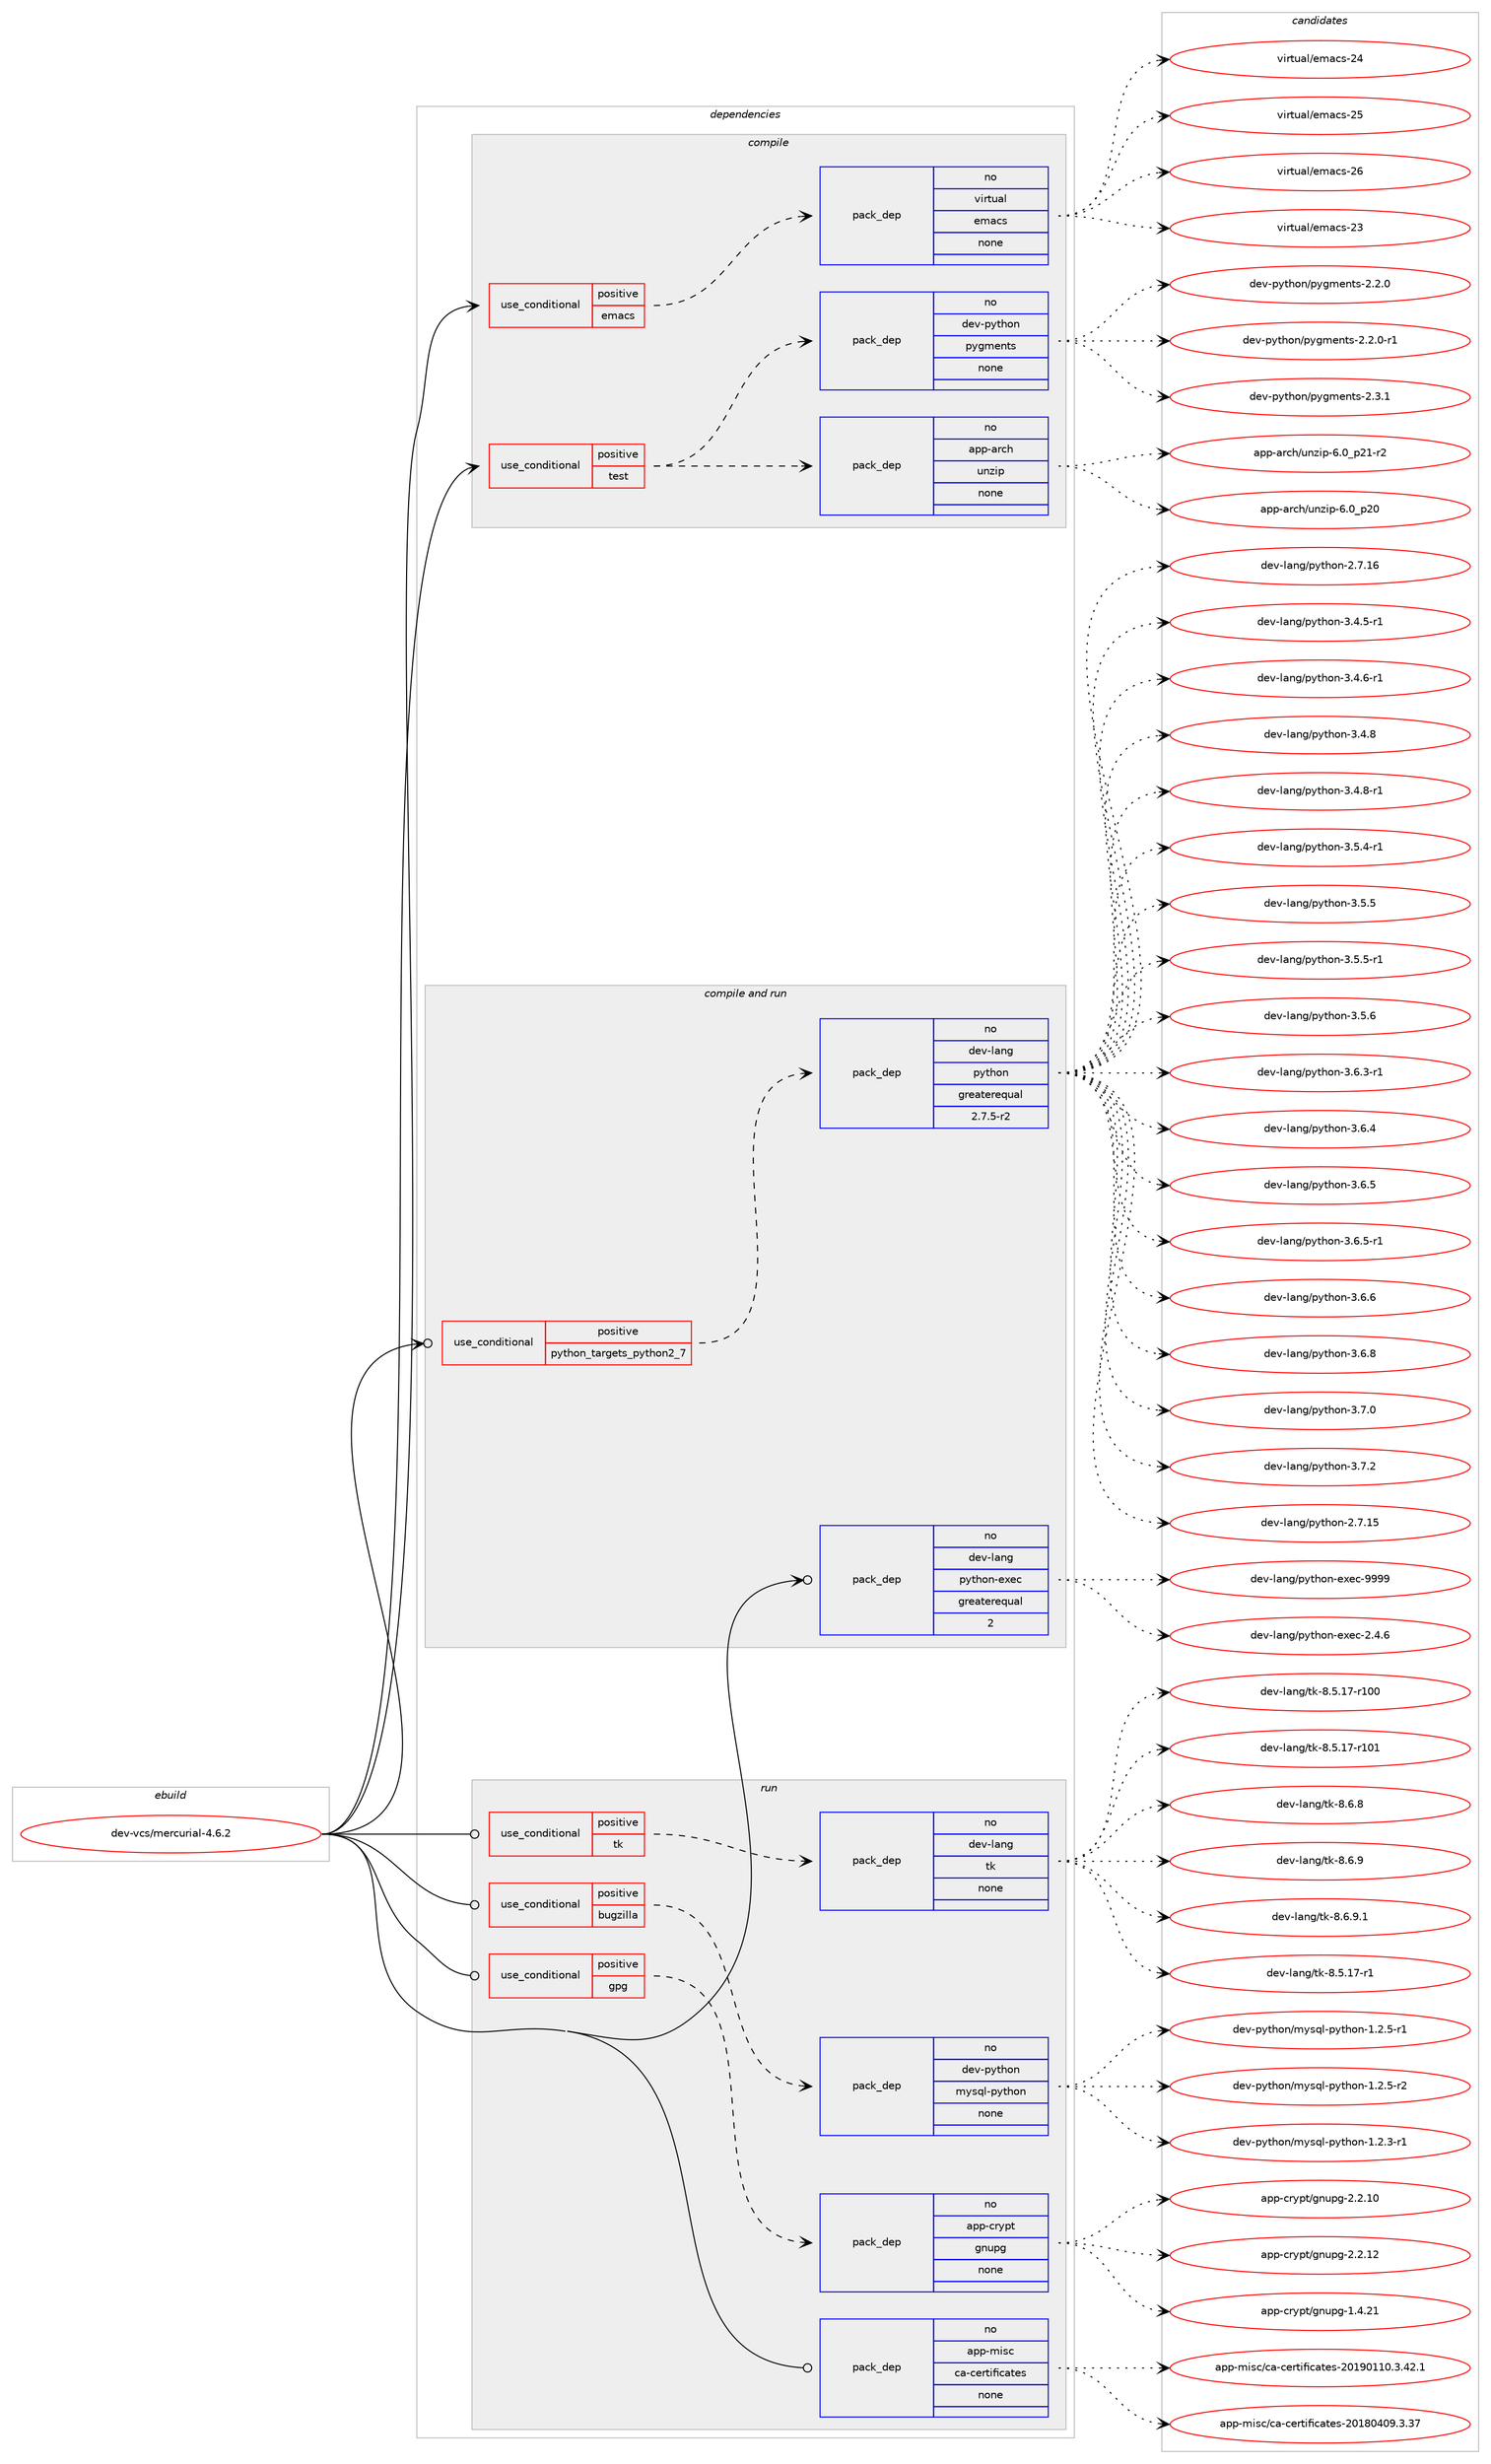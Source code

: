 digraph prolog {

# *************
# Graph options
# *************

newrank=true;
concentrate=true;
compound=true;
graph [rankdir=LR,fontname=Helvetica,fontsize=10,ranksep=1.5];#, ranksep=2.5, nodesep=0.2];
edge  [arrowhead=vee];
node  [fontname=Helvetica,fontsize=10];

# **********
# The ebuild
# **********

subgraph cluster_leftcol {
color=gray;
rank=same;
label=<<i>ebuild</i>>;
id [label="dev-vcs/mercurial-4.6.2", color=red, width=4, href="../dev-vcs/mercurial-4.6.2.svg"];
}

# ****************
# The dependencies
# ****************

subgraph cluster_midcol {
color=gray;
label=<<i>dependencies</i>>;
subgraph cluster_compile {
fillcolor="#eeeeee";
style=filled;
label=<<i>compile</i>>;
subgraph cond425719 {
dependency1552150 [label=<<TABLE BORDER="0" CELLBORDER="1" CELLSPACING="0" CELLPADDING="4"><TR><TD ROWSPAN="3" CELLPADDING="10">use_conditional</TD></TR><TR><TD>positive</TD></TR><TR><TD>emacs</TD></TR></TABLE>>, shape=none, color=red];
subgraph pack1102674 {
dependency1552151 [label=<<TABLE BORDER="0" CELLBORDER="1" CELLSPACING="0" CELLPADDING="4" WIDTH="220"><TR><TD ROWSPAN="6" CELLPADDING="30">pack_dep</TD></TR><TR><TD WIDTH="110">no</TD></TR><TR><TD>virtual</TD></TR><TR><TD>emacs</TD></TR><TR><TD>none</TD></TR><TR><TD></TD></TR></TABLE>>, shape=none, color=blue];
}
dependency1552150:e -> dependency1552151:w [weight=20,style="dashed",arrowhead="vee"];
}
id:e -> dependency1552150:w [weight=20,style="solid",arrowhead="vee"];
subgraph cond425720 {
dependency1552152 [label=<<TABLE BORDER="0" CELLBORDER="1" CELLSPACING="0" CELLPADDING="4"><TR><TD ROWSPAN="3" CELLPADDING="10">use_conditional</TD></TR><TR><TD>positive</TD></TR><TR><TD>test</TD></TR></TABLE>>, shape=none, color=red];
subgraph pack1102675 {
dependency1552153 [label=<<TABLE BORDER="0" CELLBORDER="1" CELLSPACING="0" CELLPADDING="4" WIDTH="220"><TR><TD ROWSPAN="6" CELLPADDING="30">pack_dep</TD></TR><TR><TD WIDTH="110">no</TD></TR><TR><TD>app-arch</TD></TR><TR><TD>unzip</TD></TR><TR><TD>none</TD></TR><TR><TD></TD></TR></TABLE>>, shape=none, color=blue];
}
dependency1552152:e -> dependency1552153:w [weight=20,style="dashed",arrowhead="vee"];
subgraph pack1102676 {
dependency1552154 [label=<<TABLE BORDER="0" CELLBORDER="1" CELLSPACING="0" CELLPADDING="4" WIDTH="220"><TR><TD ROWSPAN="6" CELLPADDING="30">pack_dep</TD></TR><TR><TD WIDTH="110">no</TD></TR><TR><TD>dev-python</TD></TR><TR><TD>pygments</TD></TR><TR><TD>none</TD></TR><TR><TD></TD></TR></TABLE>>, shape=none, color=blue];
}
dependency1552152:e -> dependency1552154:w [weight=20,style="dashed",arrowhead="vee"];
}
id:e -> dependency1552152:w [weight=20,style="solid",arrowhead="vee"];
}
subgraph cluster_compileandrun {
fillcolor="#eeeeee";
style=filled;
label=<<i>compile and run</i>>;
subgraph cond425721 {
dependency1552155 [label=<<TABLE BORDER="0" CELLBORDER="1" CELLSPACING="0" CELLPADDING="4"><TR><TD ROWSPAN="3" CELLPADDING="10">use_conditional</TD></TR><TR><TD>positive</TD></TR><TR><TD>python_targets_python2_7</TD></TR></TABLE>>, shape=none, color=red];
subgraph pack1102677 {
dependency1552156 [label=<<TABLE BORDER="0" CELLBORDER="1" CELLSPACING="0" CELLPADDING="4" WIDTH="220"><TR><TD ROWSPAN="6" CELLPADDING="30">pack_dep</TD></TR><TR><TD WIDTH="110">no</TD></TR><TR><TD>dev-lang</TD></TR><TR><TD>python</TD></TR><TR><TD>greaterequal</TD></TR><TR><TD>2.7.5-r2</TD></TR></TABLE>>, shape=none, color=blue];
}
dependency1552155:e -> dependency1552156:w [weight=20,style="dashed",arrowhead="vee"];
}
id:e -> dependency1552155:w [weight=20,style="solid",arrowhead="odotvee"];
subgraph pack1102678 {
dependency1552157 [label=<<TABLE BORDER="0" CELLBORDER="1" CELLSPACING="0" CELLPADDING="4" WIDTH="220"><TR><TD ROWSPAN="6" CELLPADDING="30">pack_dep</TD></TR><TR><TD WIDTH="110">no</TD></TR><TR><TD>dev-lang</TD></TR><TR><TD>python-exec</TD></TR><TR><TD>greaterequal</TD></TR><TR><TD>2</TD></TR></TABLE>>, shape=none, color=blue];
}
id:e -> dependency1552157:w [weight=20,style="solid",arrowhead="odotvee"];
}
subgraph cluster_run {
fillcolor="#eeeeee";
style=filled;
label=<<i>run</i>>;
subgraph cond425722 {
dependency1552158 [label=<<TABLE BORDER="0" CELLBORDER="1" CELLSPACING="0" CELLPADDING="4"><TR><TD ROWSPAN="3" CELLPADDING="10">use_conditional</TD></TR><TR><TD>positive</TD></TR><TR><TD>bugzilla</TD></TR></TABLE>>, shape=none, color=red];
subgraph pack1102679 {
dependency1552159 [label=<<TABLE BORDER="0" CELLBORDER="1" CELLSPACING="0" CELLPADDING="4" WIDTH="220"><TR><TD ROWSPAN="6" CELLPADDING="30">pack_dep</TD></TR><TR><TD WIDTH="110">no</TD></TR><TR><TD>dev-python</TD></TR><TR><TD>mysql-python</TD></TR><TR><TD>none</TD></TR><TR><TD></TD></TR></TABLE>>, shape=none, color=blue];
}
dependency1552158:e -> dependency1552159:w [weight=20,style="dashed",arrowhead="vee"];
}
id:e -> dependency1552158:w [weight=20,style="solid",arrowhead="odot"];
subgraph cond425723 {
dependency1552160 [label=<<TABLE BORDER="0" CELLBORDER="1" CELLSPACING="0" CELLPADDING="4"><TR><TD ROWSPAN="3" CELLPADDING="10">use_conditional</TD></TR><TR><TD>positive</TD></TR><TR><TD>gpg</TD></TR></TABLE>>, shape=none, color=red];
subgraph pack1102680 {
dependency1552161 [label=<<TABLE BORDER="0" CELLBORDER="1" CELLSPACING="0" CELLPADDING="4" WIDTH="220"><TR><TD ROWSPAN="6" CELLPADDING="30">pack_dep</TD></TR><TR><TD WIDTH="110">no</TD></TR><TR><TD>app-crypt</TD></TR><TR><TD>gnupg</TD></TR><TR><TD>none</TD></TR><TR><TD></TD></TR></TABLE>>, shape=none, color=blue];
}
dependency1552160:e -> dependency1552161:w [weight=20,style="dashed",arrowhead="vee"];
}
id:e -> dependency1552160:w [weight=20,style="solid",arrowhead="odot"];
subgraph cond425724 {
dependency1552162 [label=<<TABLE BORDER="0" CELLBORDER="1" CELLSPACING="0" CELLPADDING="4"><TR><TD ROWSPAN="3" CELLPADDING="10">use_conditional</TD></TR><TR><TD>positive</TD></TR><TR><TD>tk</TD></TR></TABLE>>, shape=none, color=red];
subgraph pack1102681 {
dependency1552163 [label=<<TABLE BORDER="0" CELLBORDER="1" CELLSPACING="0" CELLPADDING="4" WIDTH="220"><TR><TD ROWSPAN="6" CELLPADDING="30">pack_dep</TD></TR><TR><TD WIDTH="110">no</TD></TR><TR><TD>dev-lang</TD></TR><TR><TD>tk</TD></TR><TR><TD>none</TD></TR><TR><TD></TD></TR></TABLE>>, shape=none, color=blue];
}
dependency1552162:e -> dependency1552163:w [weight=20,style="dashed",arrowhead="vee"];
}
id:e -> dependency1552162:w [weight=20,style="solid",arrowhead="odot"];
subgraph pack1102682 {
dependency1552164 [label=<<TABLE BORDER="0" CELLBORDER="1" CELLSPACING="0" CELLPADDING="4" WIDTH="220"><TR><TD ROWSPAN="6" CELLPADDING="30">pack_dep</TD></TR><TR><TD WIDTH="110">no</TD></TR><TR><TD>app-misc</TD></TR><TR><TD>ca-certificates</TD></TR><TR><TD>none</TD></TR><TR><TD></TD></TR></TABLE>>, shape=none, color=blue];
}
id:e -> dependency1552164:w [weight=20,style="solid",arrowhead="odot"];
}
}

# **************
# The candidates
# **************

subgraph cluster_choices {
rank=same;
color=gray;
label=<<i>candidates</i>>;

subgraph choice1102674 {
color=black;
nodesep=1;
choice11810511411611797108471011099799115455051 [label="virtual/emacs-23", color=red, width=4,href="../virtual/emacs-23.svg"];
choice11810511411611797108471011099799115455052 [label="virtual/emacs-24", color=red, width=4,href="../virtual/emacs-24.svg"];
choice11810511411611797108471011099799115455053 [label="virtual/emacs-25", color=red, width=4,href="../virtual/emacs-25.svg"];
choice11810511411611797108471011099799115455054 [label="virtual/emacs-26", color=red, width=4,href="../virtual/emacs-26.svg"];
dependency1552151:e -> choice11810511411611797108471011099799115455051:w [style=dotted,weight="100"];
dependency1552151:e -> choice11810511411611797108471011099799115455052:w [style=dotted,weight="100"];
dependency1552151:e -> choice11810511411611797108471011099799115455053:w [style=dotted,weight="100"];
dependency1552151:e -> choice11810511411611797108471011099799115455054:w [style=dotted,weight="100"];
}
subgraph choice1102675 {
color=black;
nodesep=1;
choice971121124597114991044711711012210511245544648951125048 [label="app-arch/unzip-6.0_p20", color=red, width=4,href="../app-arch/unzip-6.0_p20.svg"];
choice9711211245971149910447117110122105112455446489511250494511450 [label="app-arch/unzip-6.0_p21-r2", color=red, width=4,href="../app-arch/unzip-6.0_p21-r2.svg"];
dependency1552153:e -> choice971121124597114991044711711012210511245544648951125048:w [style=dotted,weight="100"];
dependency1552153:e -> choice9711211245971149910447117110122105112455446489511250494511450:w [style=dotted,weight="100"];
}
subgraph choice1102676 {
color=black;
nodesep=1;
choice1001011184511212111610411111047112121103109101110116115455046504648 [label="dev-python/pygments-2.2.0", color=red, width=4,href="../dev-python/pygments-2.2.0.svg"];
choice10010111845112121116104111110471121211031091011101161154550465046484511449 [label="dev-python/pygments-2.2.0-r1", color=red, width=4,href="../dev-python/pygments-2.2.0-r1.svg"];
choice1001011184511212111610411111047112121103109101110116115455046514649 [label="dev-python/pygments-2.3.1", color=red, width=4,href="../dev-python/pygments-2.3.1.svg"];
dependency1552154:e -> choice1001011184511212111610411111047112121103109101110116115455046504648:w [style=dotted,weight="100"];
dependency1552154:e -> choice10010111845112121116104111110471121211031091011101161154550465046484511449:w [style=dotted,weight="100"];
dependency1552154:e -> choice1001011184511212111610411111047112121103109101110116115455046514649:w [style=dotted,weight="100"];
}
subgraph choice1102677 {
color=black;
nodesep=1;
choice10010111845108971101034711212111610411111045504655464953 [label="dev-lang/python-2.7.15", color=red, width=4,href="../dev-lang/python-2.7.15.svg"];
choice10010111845108971101034711212111610411111045504655464954 [label="dev-lang/python-2.7.16", color=red, width=4,href="../dev-lang/python-2.7.16.svg"];
choice1001011184510897110103471121211161041111104551465246534511449 [label="dev-lang/python-3.4.5-r1", color=red, width=4,href="../dev-lang/python-3.4.5-r1.svg"];
choice1001011184510897110103471121211161041111104551465246544511449 [label="dev-lang/python-3.4.6-r1", color=red, width=4,href="../dev-lang/python-3.4.6-r1.svg"];
choice100101118451089711010347112121116104111110455146524656 [label="dev-lang/python-3.4.8", color=red, width=4,href="../dev-lang/python-3.4.8.svg"];
choice1001011184510897110103471121211161041111104551465246564511449 [label="dev-lang/python-3.4.8-r1", color=red, width=4,href="../dev-lang/python-3.4.8-r1.svg"];
choice1001011184510897110103471121211161041111104551465346524511449 [label="dev-lang/python-3.5.4-r1", color=red, width=4,href="../dev-lang/python-3.5.4-r1.svg"];
choice100101118451089711010347112121116104111110455146534653 [label="dev-lang/python-3.5.5", color=red, width=4,href="../dev-lang/python-3.5.5.svg"];
choice1001011184510897110103471121211161041111104551465346534511449 [label="dev-lang/python-3.5.5-r1", color=red, width=4,href="../dev-lang/python-3.5.5-r1.svg"];
choice100101118451089711010347112121116104111110455146534654 [label="dev-lang/python-3.5.6", color=red, width=4,href="../dev-lang/python-3.5.6.svg"];
choice1001011184510897110103471121211161041111104551465446514511449 [label="dev-lang/python-3.6.3-r1", color=red, width=4,href="../dev-lang/python-3.6.3-r1.svg"];
choice100101118451089711010347112121116104111110455146544652 [label="dev-lang/python-3.6.4", color=red, width=4,href="../dev-lang/python-3.6.4.svg"];
choice100101118451089711010347112121116104111110455146544653 [label="dev-lang/python-3.6.5", color=red, width=4,href="../dev-lang/python-3.6.5.svg"];
choice1001011184510897110103471121211161041111104551465446534511449 [label="dev-lang/python-3.6.5-r1", color=red, width=4,href="../dev-lang/python-3.6.5-r1.svg"];
choice100101118451089711010347112121116104111110455146544654 [label="dev-lang/python-3.6.6", color=red, width=4,href="../dev-lang/python-3.6.6.svg"];
choice100101118451089711010347112121116104111110455146544656 [label="dev-lang/python-3.6.8", color=red, width=4,href="../dev-lang/python-3.6.8.svg"];
choice100101118451089711010347112121116104111110455146554648 [label="dev-lang/python-3.7.0", color=red, width=4,href="../dev-lang/python-3.7.0.svg"];
choice100101118451089711010347112121116104111110455146554650 [label="dev-lang/python-3.7.2", color=red, width=4,href="../dev-lang/python-3.7.2.svg"];
dependency1552156:e -> choice10010111845108971101034711212111610411111045504655464953:w [style=dotted,weight="100"];
dependency1552156:e -> choice10010111845108971101034711212111610411111045504655464954:w [style=dotted,weight="100"];
dependency1552156:e -> choice1001011184510897110103471121211161041111104551465246534511449:w [style=dotted,weight="100"];
dependency1552156:e -> choice1001011184510897110103471121211161041111104551465246544511449:w [style=dotted,weight="100"];
dependency1552156:e -> choice100101118451089711010347112121116104111110455146524656:w [style=dotted,weight="100"];
dependency1552156:e -> choice1001011184510897110103471121211161041111104551465246564511449:w [style=dotted,weight="100"];
dependency1552156:e -> choice1001011184510897110103471121211161041111104551465346524511449:w [style=dotted,weight="100"];
dependency1552156:e -> choice100101118451089711010347112121116104111110455146534653:w [style=dotted,weight="100"];
dependency1552156:e -> choice1001011184510897110103471121211161041111104551465346534511449:w [style=dotted,weight="100"];
dependency1552156:e -> choice100101118451089711010347112121116104111110455146534654:w [style=dotted,weight="100"];
dependency1552156:e -> choice1001011184510897110103471121211161041111104551465446514511449:w [style=dotted,weight="100"];
dependency1552156:e -> choice100101118451089711010347112121116104111110455146544652:w [style=dotted,weight="100"];
dependency1552156:e -> choice100101118451089711010347112121116104111110455146544653:w [style=dotted,weight="100"];
dependency1552156:e -> choice1001011184510897110103471121211161041111104551465446534511449:w [style=dotted,weight="100"];
dependency1552156:e -> choice100101118451089711010347112121116104111110455146544654:w [style=dotted,weight="100"];
dependency1552156:e -> choice100101118451089711010347112121116104111110455146544656:w [style=dotted,weight="100"];
dependency1552156:e -> choice100101118451089711010347112121116104111110455146554648:w [style=dotted,weight="100"];
dependency1552156:e -> choice100101118451089711010347112121116104111110455146554650:w [style=dotted,weight="100"];
}
subgraph choice1102678 {
color=black;
nodesep=1;
choice1001011184510897110103471121211161041111104510112010199455046524654 [label="dev-lang/python-exec-2.4.6", color=red, width=4,href="../dev-lang/python-exec-2.4.6.svg"];
choice10010111845108971101034711212111610411111045101120101994557575757 [label="dev-lang/python-exec-9999", color=red, width=4,href="../dev-lang/python-exec-9999.svg"];
dependency1552157:e -> choice1001011184510897110103471121211161041111104510112010199455046524654:w [style=dotted,weight="100"];
dependency1552157:e -> choice10010111845108971101034711212111610411111045101120101994557575757:w [style=dotted,weight="100"];
}
subgraph choice1102679 {
color=black;
nodesep=1;
choice1001011184511212111610411111047109121115113108451121211161041111104549465046514511449 [label="dev-python/mysql-python-1.2.3-r1", color=red, width=4,href="../dev-python/mysql-python-1.2.3-r1.svg"];
choice1001011184511212111610411111047109121115113108451121211161041111104549465046534511449 [label="dev-python/mysql-python-1.2.5-r1", color=red, width=4,href="../dev-python/mysql-python-1.2.5-r1.svg"];
choice1001011184511212111610411111047109121115113108451121211161041111104549465046534511450 [label="dev-python/mysql-python-1.2.5-r2", color=red, width=4,href="../dev-python/mysql-python-1.2.5-r2.svg"];
dependency1552159:e -> choice1001011184511212111610411111047109121115113108451121211161041111104549465046514511449:w [style=dotted,weight="100"];
dependency1552159:e -> choice1001011184511212111610411111047109121115113108451121211161041111104549465046534511449:w [style=dotted,weight="100"];
dependency1552159:e -> choice1001011184511212111610411111047109121115113108451121211161041111104549465046534511450:w [style=dotted,weight="100"];
}
subgraph choice1102680 {
color=black;
nodesep=1;
choice9711211245991141211121164710311011711210345494652465049 [label="app-crypt/gnupg-1.4.21", color=red, width=4,href="../app-crypt/gnupg-1.4.21.svg"];
choice9711211245991141211121164710311011711210345504650464948 [label="app-crypt/gnupg-2.2.10", color=red, width=4,href="../app-crypt/gnupg-2.2.10.svg"];
choice9711211245991141211121164710311011711210345504650464950 [label="app-crypt/gnupg-2.2.12", color=red, width=4,href="../app-crypt/gnupg-2.2.12.svg"];
dependency1552161:e -> choice9711211245991141211121164710311011711210345494652465049:w [style=dotted,weight="100"];
dependency1552161:e -> choice9711211245991141211121164710311011711210345504650464948:w [style=dotted,weight="100"];
dependency1552161:e -> choice9711211245991141211121164710311011711210345504650464950:w [style=dotted,weight="100"];
}
subgraph choice1102681 {
color=black;
nodesep=1;
choice100101118451089711010347116107455646534649554511449 [label="dev-lang/tk-8.5.17-r1", color=red, width=4,href="../dev-lang/tk-8.5.17-r1.svg"];
choice1001011184510897110103471161074556465346495545114494848 [label="dev-lang/tk-8.5.17-r100", color=red, width=4,href="../dev-lang/tk-8.5.17-r100.svg"];
choice1001011184510897110103471161074556465346495545114494849 [label="dev-lang/tk-8.5.17-r101", color=red, width=4,href="../dev-lang/tk-8.5.17-r101.svg"];
choice100101118451089711010347116107455646544656 [label="dev-lang/tk-8.6.8", color=red, width=4,href="../dev-lang/tk-8.6.8.svg"];
choice100101118451089711010347116107455646544657 [label="dev-lang/tk-8.6.9", color=red, width=4,href="../dev-lang/tk-8.6.9.svg"];
choice1001011184510897110103471161074556465446574649 [label="dev-lang/tk-8.6.9.1", color=red, width=4,href="../dev-lang/tk-8.6.9.1.svg"];
dependency1552163:e -> choice100101118451089711010347116107455646534649554511449:w [style=dotted,weight="100"];
dependency1552163:e -> choice1001011184510897110103471161074556465346495545114494848:w [style=dotted,weight="100"];
dependency1552163:e -> choice1001011184510897110103471161074556465346495545114494849:w [style=dotted,weight="100"];
dependency1552163:e -> choice100101118451089711010347116107455646544656:w [style=dotted,weight="100"];
dependency1552163:e -> choice100101118451089711010347116107455646544657:w [style=dotted,weight="100"];
dependency1552163:e -> choice1001011184510897110103471161074556465446574649:w [style=dotted,weight="100"];
}
subgraph choice1102682 {
color=black;
nodesep=1;
choice971121124510910511599479997459910111411610510210599971161011154550484956485248574651465155 [label="app-misc/ca-certificates-20180409.3.37", color=red, width=4,href="../app-misc/ca-certificates-20180409.3.37.svg"];
choice9711211245109105115994799974599101114116105102105999711610111545504849574849494846514652504649 [label="app-misc/ca-certificates-20190110.3.42.1", color=red, width=4,href="../app-misc/ca-certificates-20190110.3.42.1.svg"];
dependency1552164:e -> choice971121124510910511599479997459910111411610510210599971161011154550484956485248574651465155:w [style=dotted,weight="100"];
dependency1552164:e -> choice9711211245109105115994799974599101114116105102105999711610111545504849574849494846514652504649:w [style=dotted,weight="100"];
}
}

}
